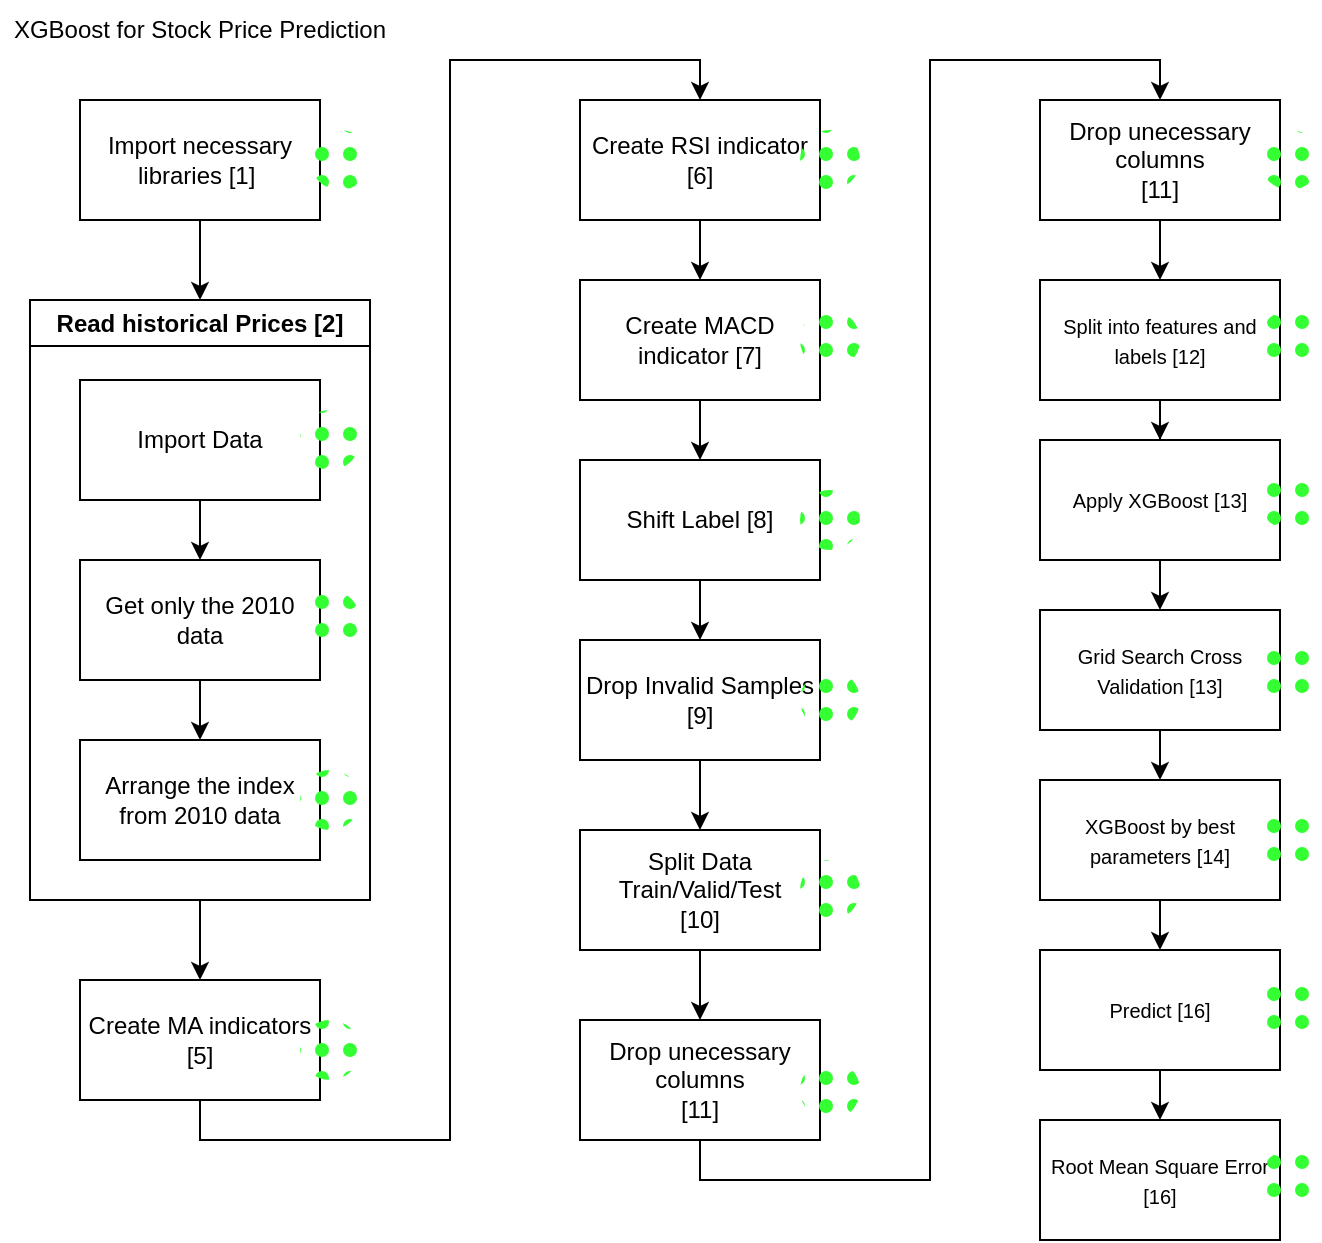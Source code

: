 <mxfile version="20.6.2" type="device" pages="2"><diagram id="gmq6lWl3ugfJKE0xBw8H" name="Full Process"><mxGraphModel dx="978" dy="636" grid="1" gridSize="10" guides="1" tooltips="1" connect="1" arrows="1" fold="1" page="1" pageScale="1" pageWidth="1400" pageHeight="850" math="0" shadow="0"><root><mxCell id="0"/><mxCell id="1" parent="0"/><mxCell id="wt45lhafyj00GfXWhug7-1" value="XGBoost for Stock Price Prediction" style="text;html=1;strokeColor=none;fillColor=none;align=center;verticalAlign=middle;whiteSpace=wrap;rounded=0;" vertex="1" parent="1"><mxGeometry x="10" y="10" width="200" height="30" as="geometry"/></mxCell><mxCell id="wt45lhafyj00GfXWhug7-28" style="edgeStyle=orthogonalEdgeStyle;rounded=0;orthogonalLoop=1;jettySize=auto;html=1;exitX=0.5;exitY=1;exitDx=0;exitDy=0;entryX=0.5;entryY=0;entryDx=0;entryDy=0;entryPerimeter=0;" edge="1" parent="1" source="wt45lhafyj00GfXWhug7-2" target="wt45lhafyj00GfXWhug7-20"><mxGeometry relative="1" as="geometry"/></mxCell><mxCell id="wt45lhafyj00GfXWhug7-2" value="Read historical Prices [2]" style="swimlane;whiteSpace=wrap;html=1;" vertex="1" parent="1"><mxGeometry x="25" y="160" width="170" height="300" as="geometry"/></mxCell><mxCell id="wt45lhafyj00GfXWhug7-3" value="Import Data" style="rounded=0;whiteSpace=wrap;html=1;" vertex="1" parent="wt45lhafyj00GfXWhug7-2"><mxGeometry x="25" y="40" width="120" height="60" as="geometry"/></mxCell><mxCell id="wt45lhafyj00GfXWhug7-4" value="Get only the 2010 data" style="rounded=0;whiteSpace=wrap;html=1;" vertex="1" parent="wt45lhafyj00GfXWhug7-2"><mxGeometry x="25" y="130" width="120" height="60" as="geometry"/></mxCell><mxCell id="wt45lhafyj00GfXWhug7-6" value="Arrange the index from 2010 data" style="rounded=0;whiteSpace=wrap;html=1;" vertex="1" parent="wt45lhafyj00GfXWhug7-2"><mxGeometry x="25" y="220" width="120" height="60" as="geometry"/></mxCell><mxCell id="wt45lhafyj00GfXWhug7-5" value="" style="edgeStyle=orthogonalEdgeStyle;rounded=0;orthogonalLoop=1;jettySize=auto;html=1;" edge="1" parent="wt45lhafyj00GfXWhug7-2" source="wt45lhafyj00GfXWhug7-3" target="wt45lhafyj00GfXWhug7-4"><mxGeometry relative="1" as="geometry"/></mxCell><mxCell id="wt45lhafyj00GfXWhug7-8" value="" style="edgeStyle=orthogonalEdgeStyle;rounded=0;orthogonalLoop=1;jettySize=auto;html=1;" edge="1" parent="wt45lhafyj00GfXWhug7-2" source="wt45lhafyj00GfXWhug7-4" target="wt45lhafyj00GfXWhug7-6"><mxGeometry relative="1" as="geometry"/></mxCell><mxCell id="rxC-zJSUcqknU0AErDC9-2" value="" style="html=1;verticalLabelPosition=bottom;labelBackgroundColor=#ffffff;verticalAlign=top;shadow=0;dashed=0;strokeWidth=2;shape=mxgraph.ios7.misc.select;fillColor=#33FF33;strokeColor=none;sketch=0;fontSize=20;fillStyle=dots;perimeterSpacing=0;" vertex="1" parent="wt45lhafyj00GfXWhug7-2"><mxGeometry x="135" y="55" width="30" height="30" as="geometry"/></mxCell><mxCell id="rxC-zJSUcqknU0AErDC9-3" value="" style="html=1;verticalLabelPosition=bottom;labelBackgroundColor=#ffffff;verticalAlign=top;shadow=0;dashed=0;strokeWidth=2;shape=mxgraph.ios7.misc.select;fillColor=#33FF33;strokeColor=none;sketch=0;fontSize=20;fillStyle=dots;perimeterSpacing=0;" vertex="1" parent="wt45lhafyj00GfXWhug7-2"><mxGeometry x="135" y="145" width="30" height="30" as="geometry"/></mxCell><mxCell id="rxC-zJSUcqknU0AErDC9-4" value="" style="html=1;verticalLabelPosition=bottom;labelBackgroundColor=#ffffff;verticalAlign=top;shadow=0;dashed=0;strokeWidth=2;shape=mxgraph.ios7.misc.select;fillColor=#33FF33;strokeColor=none;sketch=0;fontSize=20;fillStyle=dots;perimeterSpacing=0;" vertex="1" parent="wt45lhafyj00GfXWhug7-2"><mxGeometry x="135" y="235" width="30" height="30" as="geometry"/></mxCell><mxCell id="wt45lhafyj00GfXWhug7-12" style="edgeStyle=orthogonalEdgeStyle;rounded=0;orthogonalLoop=1;jettySize=auto;html=1;entryX=0.5;entryY=0;entryDx=0;entryDy=0;" edge="1" parent="1" source="wt45lhafyj00GfXWhug7-10" target="wt45lhafyj00GfXWhug7-2"><mxGeometry relative="1" as="geometry"/></mxCell><mxCell id="wt45lhafyj00GfXWhug7-10" value="Import necessary libraries [1]&amp;nbsp;" style="rounded=0;whiteSpace=wrap;html=1;points=[[0,0,0,0,0],[0,0.25,0,0,0],[0,0.5,0,0,0],[0,0.75,0,0,0],[0,1,0,0,0],[0.25,0,0,0,0],[0.25,1,0,0,0],[0.5,0,0,0,0],[0.5,1,0,0,0],[0.75,0,0,0,0],[0.75,1,0,0,0],[1,0,0,0,0],[1,0.25,0,0,0],[1,0.5,0,0,0],[1,0.75,0,0,0],[1,1,0,0,0]];" vertex="1" parent="1"><mxGeometry x="50" y="60" width="120" height="60" as="geometry"/></mxCell><mxCell id="4cKd3FUTpiYzx40zGEt3-1" style="edgeStyle=orthogonalEdgeStyle;rounded=0;orthogonalLoop=1;jettySize=auto;html=1;exitX=0.5;exitY=1;exitDx=0;exitDy=0;exitPerimeter=0;entryX=0.5;entryY=0;entryDx=0;entryDy=0;entryPerimeter=0;" edge="1" parent="1" source="wt45lhafyj00GfXWhug7-20" target="3kpHIttb-nBs4AYDKkX8-1"><mxGeometry relative="1" as="geometry"/></mxCell><mxCell id="wt45lhafyj00GfXWhug7-20" value="Create MA indicators [5]" style="rounded=0;whiteSpace=wrap;html=1;points=[[0,0,0,0,0],[0,0.25,0,0,0],[0,0.5,0,0,0],[0,0.75,0,0,0],[0,1,0,0,0],[0.25,0,0,0,0],[0.25,1,0,0,0],[0.5,0,0,0,0],[0.5,1,0,0,0],[0.75,0,0,0,0],[0.75,1,0,0,0],[1,0,0,0,0],[1,0.25,0,0,0],[1,0.5,0,0,0],[1,0.75,0,0,0],[1,1,0,0,0]];" vertex="1" parent="1"><mxGeometry x="50" y="500" width="120" height="60" as="geometry"/></mxCell><mxCell id="4cKd3FUTpiYzx40zGEt3-3" style="edgeStyle=orthogonalEdgeStyle;rounded=0;orthogonalLoop=1;jettySize=auto;html=1;exitX=0.5;exitY=1;exitDx=0;exitDy=0;exitPerimeter=0;entryX=0.5;entryY=0;entryDx=0;entryDy=0;entryPerimeter=0;" edge="1" parent="1" source="3kpHIttb-nBs4AYDKkX8-1" target="4cKd3FUTpiYzx40zGEt3-2"><mxGeometry relative="1" as="geometry"/></mxCell><mxCell id="3kpHIttb-nBs4AYDKkX8-1" value="Create RSI indicator [6]" style="rounded=0;whiteSpace=wrap;html=1;points=[[0,0,0,0,0],[0,0.25,0,0,0],[0,0.5,0,0,0],[0,0.75,0,0,0],[0,1,0,0,0],[0.25,0,0,0,0],[0.25,1,0,0,0],[0.5,0,0,0,0],[0.5,1,0,0,0],[0.75,0,0,0,0],[0.75,1,0,0,0],[1,0,0,0,0],[1,0.25,0,0,0],[1,0.5,0,0,0],[1,0.75,0,0,0],[1,1,0,0,0]];" vertex="1" parent="1"><mxGeometry x="300" y="60" width="120" height="60" as="geometry"/></mxCell><mxCell id="27b4RKKOB-dl3qmHyFSi-2" value="" style="edgeStyle=orthogonalEdgeStyle;rounded=0;orthogonalLoop=1;jettySize=auto;html=1;" edge="1" parent="1" source="4cKd3FUTpiYzx40zGEt3-2" target="27b4RKKOB-dl3qmHyFSi-1"><mxGeometry relative="1" as="geometry"/></mxCell><mxCell id="4cKd3FUTpiYzx40zGEt3-2" value="Create MACD indicator [7]" style="rounded=0;whiteSpace=wrap;html=1;points=[[0,0,0,0,0],[0,0.25,0,0,0],[0,0.5,0,0,0],[0,0.75,0,0,0],[0,1,0,0,0],[0.25,0,0,0,0],[0.25,1,0,0,0],[0.5,0,0,0,0],[0.5,1,0,0,0],[0.75,0,0,0,0],[0.75,1,0,0,0],[1,0,0,0,0],[1,0.25,0,0,0],[1,0.5,0,0,0],[1,0.75,0,0,0],[1,1,0,0,0]];" vertex="1" parent="1"><mxGeometry x="300" y="150" width="120" height="60" as="geometry"/></mxCell><mxCell id="27b4RKKOB-dl3qmHyFSi-4" value="" style="edgeStyle=orthogonalEdgeStyle;rounded=0;orthogonalLoop=1;jettySize=auto;html=1;" edge="1" parent="1" source="27b4RKKOB-dl3qmHyFSi-1" target="27b4RKKOB-dl3qmHyFSi-3"><mxGeometry relative="1" as="geometry"/></mxCell><mxCell id="27b4RKKOB-dl3qmHyFSi-1" value="Shift Label [8]" style="rounded=0;whiteSpace=wrap;html=1;points=[[0,0,0,0,0],[0,0.25,0,0,0],[0,0.5,0,0,0],[0,0.75,0,0,0],[0,1,0,0,0],[0.25,0,0,0,0],[0.25,1,0,0,0],[0.5,0,0,0,0],[0.5,1,0,0,0],[0.75,0,0,0,0],[0.75,1,0,0,0],[1,0,0,0,0],[1,0.25,0,0,0],[1,0.5,0,0,0],[1,0.75,0,0,0],[1,1,0,0,0]];" vertex="1" parent="1"><mxGeometry x="300" y="240" width="120" height="60" as="geometry"/></mxCell><mxCell id="27b4RKKOB-dl3qmHyFSi-6" value="" style="edgeStyle=orthogonalEdgeStyle;rounded=0;orthogonalLoop=1;jettySize=auto;html=1;" edge="1" parent="1" source="27b4RKKOB-dl3qmHyFSi-3" target="27b4RKKOB-dl3qmHyFSi-5"><mxGeometry relative="1" as="geometry"/></mxCell><mxCell id="27b4RKKOB-dl3qmHyFSi-3" value="Drop Invalid Samples [9]" style="rounded=0;whiteSpace=wrap;html=1;points=[[0,0,0,0,0],[0,0.25,0,0,0],[0,0.5,0,0,0],[0,0.75,0,0,0],[0,1,0,0,0],[0.25,0,0,0,0],[0.25,1,0,0,0],[0.5,0,0,0,0],[0.5,1,0,0,0],[0.75,0,0,0,0],[0.75,1,0,0,0],[1,0,0,0,0],[1,0.25,0,0,0],[1,0.5,0,0,0],[1,0.75,0,0,0],[1,1,0,0,0]];" vertex="1" parent="1"><mxGeometry x="300" y="330" width="120" height="60" as="geometry"/></mxCell><mxCell id="zRHU1cuOsLf-tuHWfRai-2" value="" style="edgeStyle=orthogonalEdgeStyle;rounded=0;orthogonalLoop=1;jettySize=auto;html=1;" edge="1" parent="1" source="27b4RKKOB-dl3qmHyFSi-5" target="zRHU1cuOsLf-tuHWfRai-1"><mxGeometry relative="1" as="geometry"/></mxCell><mxCell id="27b4RKKOB-dl3qmHyFSi-5" value="Split Data&lt;br&gt;Train/Valid/Test&lt;br&gt;[10]" style="rounded=0;whiteSpace=wrap;html=1;points=[[0,0,0,0,0],[0,0.25,0,0,0],[0,0.5,0,0,0],[0,0.75,0,0,0],[0,1,0,0,0],[0.25,0,0,0,0],[0.25,1,0,0,0],[0.5,0,0,0,0],[0.5,1,0,0,0],[0.75,0,0,0,0],[0.75,1,0,0,0],[1,0,0,0,0],[1,0.25,0,0,0],[1,0.5,0,0,0],[1,0.75,0,0,0],[1,1,0,0,0]];" vertex="1" parent="1"><mxGeometry x="300" y="425" width="120" height="60" as="geometry"/></mxCell><mxCell id="rxC-zJSUcqknU0AErDC9-14" value="" style="edgeStyle=orthogonalEdgeStyle;rounded=0;orthogonalLoop=1;jettySize=auto;html=1;entryX=0.5;entryY=0;entryDx=0;entryDy=0;entryPerimeter=0;exitX=0.5;exitY=1;exitDx=0;exitDy=0;exitPerimeter=0;" edge="1" parent="1" source="zRHU1cuOsLf-tuHWfRai-1" target="rxC-zJSUcqknU0AErDC9-13"><mxGeometry relative="1" as="geometry"/></mxCell><mxCell id="zRHU1cuOsLf-tuHWfRai-1" value="Drop unecessary columns&lt;br&gt;[11]" style="rounded=0;whiteSpace=wrap;html=1;points=[[0,0,0,0,0],[0,0.25,0,0,0],[0,0.5,0,0,0],[0,0.75,0,0,0],[0,1,0,0,0],[0.25,0,0,0,0],[0.25,1,0,0,0],[0.5,0,0,0,0],[0.5,1,0,0,0],[0.75,0,0,0,0],[0.75,1,0,0,0],[1,0,0,0,0],[1,0.25,0,0,0],[1,0.5,0,0,0],[1,0.75,0,0,0],[1,1,0,0,0]];" vertex="1" parent="1"><mxGeometry x="300" y="520" width="120" height="60" as="geometry"/></mxCell><mxCell id="rxC-zJSUcqknU0AErDC9-5" value="" style="html=1;verticalLabelPosition=bottom;labelBackgroundColor=#ffffff;verticalAlign=top;shadow=0;dashed=0;strokeWidth=2;shape=mxgraph.ios7.misc.select;fillColor=#33FF33;strokeColor=none;sketch=0;fontSize=20;fillStyle=dots;perimeterSpacing=0;" vertex="1" parent="1"><mxGeometry x="165" y="75" width="30" height="30" as="geometry"/></mxCell><mxCell id="rxC-zJSUcqknU0AErDC9-6" value="" style="html=1;verticalLabelPosition=bottom;labelBackgroundColor=#ffffff;verticalAlign=top;shadow=0;dashed=0;strokeWidth=2;shape=mxgraph.ios7.misc.select;fillColor=#33FF33;strokeColor=none;sketch=0;fontSize=20;fillStyle=dots;perimeterSpacing=0;" vertex="1" parent="1"><mxGeometry x="160" y="520" width="30" height="30" as="geometry"/></mxCell><mxCell id="rxC-zJSUcqknU0AErDC9-7" value="" style="html=1;verticalLabelPosition=bottom;labelBackgroundColor=#ffffff;verticalAlign=top;shadow=0;dashed=0;strokeWidth=2;shape=mxgraph.ios7.misc.select;fillColor=#33FF33;strokeColor=none;sketch=0;fontSize=20;fillStyle=dots;perimeterSpacing=0;" vertex="1" parent="1"><mxGeometry x="410" y="75" width="30" height="30" as="geometry"/></mxCell><mxCell id="rxC-zJSUcqknU0AErDC9-8" value="" style="html=1;verticalLabelPosition=bottom;labelBackgroundColor=#ffffff;verticalAlign=top;shadow=0;dashed=0;strokeWidth=2;shape=mxgraph.ios7.misc.select;fillColor=#33FF33;strokeColor=none;sketch=0;fontSize=20;fillStyle=dots;perimeterSpacing=0;" vertex="1" parent="1"><mxGeometry x="410" y="165" width="30" height="30" as="geometry"/></mxCell><mxCell id="rxC-zJSUcqknU0AErDC9-9" value="" style="html=1;verticalLabelPosition=bottom;labelBackgroundColor=#ffffff;verticalAlign=top;shadow=0;dashed=0;strokeWidth=2;shape=mxgraph.ios7.misc.select;fillColor=#33FF33;strokeColor=none;sketch=0;fontSize=20;fillStyle=dots;perimeterSpacing=0;" vertex="1" parent="1"><mxGeometry x="410" y="255" width="30" height="30" as="geometry"/></mxCell><mxCell id="rxC-zJSUcqknU0AErDC9-10" value="" style="html=1;verticalLabelPosition=bottom;labelBackgroundColor=#ffffff;verticalAlign=top;shadow=0;dashed=0;strokeWidth=2;shape=mxgraph.ios7.misc.select;fillColor=#33FF33;strokeColor=none;sketch=0;fontSize=20;fillStyle=dots;perimeterSpacing=0;" vertex="1" parent="1"><mxGeometry x="410" y="345" width="30" height="30" as="geometry"/></mxCell><mxCell id="rxC-zJSUcqknU0AErDC9-11" value="" style="html=1;verticalLabelPosition=bottom;labelBackgroundColor=#ffffff;verticalAlign=top;shadow=0;dashed=0;strokeWidth=2;shape=mxgraph.ios7.misc.select;fillColor=#33FF33;strokeColor=none;sketch=0;fontSize=20;fillStyle=dots;perimeterSpacing=0;" vertex="1" parent="1"><mxGeometry x="410" y="440" width="30" height="30" as="geometry"/></mxCell><mxCell id="rxC-zJSUcqknU0AErDC9-12" value="" style="html=1;verticalLabelPosition=bottom;labelBackgroundColor=#ffffff;verticalAlign=top;shadow=0;dashed=0;strokeWidth=2;shape=mxgraph.ios7.misc.select;fillColor=#33FF33;strokeColor=none;sketch=0;fontSize=20;fillStyle=dots;perimeterSpacing=0;" vertex="1" parent="1"><mxGeometry x="410" y="540" width="30" height="30" as="geometry"/></mxCell><mxCell id="rxC-zJSUcqknU0AErDC9-16" value="" style="edgeStyle=orthogonalEdgeStyle;rounded=0;orthogonalLoop=1;jettySize=auto;html=1;exitX=0.5;exitY=1;exitDx=0;exitDy=0;exitPerimeter=0;" edge="1" parent="1" source="rxC-zJSUcqknU0AErDC9-13" target="rxC-zJSUcqknU0AErDC9-15"><mxGeometry relative="1" as="geometry"/></mxCell><mxCell id="rxC-zJSUcqknU0AErDC9-13" value="Drop unecessary columns&lt;br&gt;[11]" style="rounded=0;whiteSpace=wrap;html=1;points=[[0,0,0,0,0],[0,0.25,0,0,0],[0,0.5,0,0,0],[0,0.75,0,0,0],[0,1,0,0,0],[0.25,0,0,0,0],[0.25,1,0,0,0],[0.5,0,0,0,0],[0.5,1,0,0,0],[0.75,0,0,0,0],[0.75,1,0,0,0],[1,0,0,0,0],[1,0.25,0,0,0],[1,0.5,0,0,0],[1,0.75,0,0,0],[1,1,0,0,0]];" vertex="1" parent="1"><mxGeometry x="530" y="60" width="120" height="60" as="geometry"/></mxCell><mxCell id="rxC-zJSUcqknU0AErDC9-18" value="" style="edgeStyle=orthogonalEdgeStyle;rounded=0;orthogonalLoop=1;jettySize=auto;html=1;fontSize=10;" edge="1" parent="1" source="rxC-zJSUcqknU0AErDC9-15" target="rxC-zJSUcqknU0AErDC9-17"><mxGeometry relative="1" as="geometry"/></mxCell><mxCell id="rxC-zJSUcqknU0AErDC9-15" value="&lt;font style=&quot;font-size: 10px;&quot;&gt;Split into features and labels [12]&lt;/font&gt;" style="rounded=0;whiteSpace=wrap;html=1;points=[[0,0,0,0,0],[0,0.25,0,0,0],[0,0.5,0,0,0],[0,0.75,0,0,0],[0,1,0,0,0],[0.25,0,0,0,0],[0.25,1,0,0,0],[0.5,0,0,0,0],[0.5,1,0,0,0],[0.75,0,0,0,0],[0.75,1,0,0,0],[1,0,0,0,0],[1,0.25,0,0,0],[1,0.5,0,0,0],[1,0.75,0,0,0],[1,1,0,0,0]];" vertex="1" parent="1"><mxGeometry x="530" y="150" width="120" height="60" as="geometry"/></mxCell><mxCell id="rxC-zJSUcqknU0AErDC9-20" value="" style="edgeStyle=orthogonalEdgeStyle;rounded=0;orthogonalLoop=1;jettySize=auto;html=1;fontSize=10;" edge="1" parent="1" source="rxC-zJSUcqknU0AErDC9-17" target="rxC-zJSUcqknU0AErDC9-19"><mxGeometry relative="1" as="geometry"/></mxCell><mxCell id="rxC-zJSUcqknU0AErDC9-17" value="&lt;font style=&quot;font-size: 10px;&quot;&gt;Apply XGBoost [13]&lt;/font&gt;" style="rounded=0;whiteSpace=wrap;html=1;points=[[0,0,0,0,0],[0,0.25,0,0,0],[0,0.5,0,0,0],[0,0.75,0,0,0],[0,1,0,0,0],[0.25,0,0,0,0],[0.25,1,0,0,0],[0.5,0,0,0,0],[0.5,1,0,0,0],[0.75,0,0,0,0],[0.75,1,0,0,0],[1,0,0,0,0],[1,0.25,0,0,0],[1,0.5,0,0,0],[1,0.75,0,0,0],[1,1,0,0,0]];" vertex="1" parent="1"><mxGeometry x="530" y="230" width="120" height="60" as="geometry"/></mxCell><mxCell id="rxC-zJSUcqknU0AErDC9-22" value="" style="edgeStyle=orthogonalEdgeStyle;rounded=0;orthogonalLoop=1;jettySize=auto;html=1;fontSize=10;" edge="1" parent="1" source="rxC-zJSUcqknU0AErDC9-19" target="rxC-zJSUcqknU0AErDC9-21"><mxGeometry relative="1" as="geometry"/></mxCell><mxCell id="rxC-zJSUcqknU0AErDC9-19" value="&lt;font style=&quot;font-size: 10px;&quot;&gt;Grid Search Cross Validation [13]&lt;/font&gt;" style="rounded=0;whiteSpace=wrap;html=1;points=[[0,0,0,0,0],[0,0.25,0,0,0],[0,0.5,0,0,0],[0,0.75,0,0,0],[0,1,0,0,0],[0.25,0,0,0,0],[0.25,1,0,0,0],[0.5,0,0,0,0],[0.5,1,0,0,0],[0.75,0,0,0,0],[0.75,1,0,0,0],[1,0,0,0,0],[1,0.25,0,0,0],[1,0.5,0,0,0],[1,0.75,0,0,0],[1,1,0,0,0]];" vertex="1" parent="1"><mxGeometry x="530" y="315" width="120" height="60" as="geometry"/></mxCell><mxCell id="rxC-zJSUcqknU0AErDC9-24" value="" style="edgeStyle=orthogonalEdgeStyle;rounded=0;orthogonalLoop=1;jettySize=auto;html=1;fontSize=10;" edge="1" parent="1" source="rxC-zJSUcqknU0AErDC9-21" target="rxC-zJSUcqknU0AErDC9-23"><mxGeometry relative="1" as="geometry"/></mxCell><mxCell id="rxC-zJSUcqknU0AErDC9-21" value="&lt;font style=&quot;font-size: 10px;&quot;&gt;XGBoost by best parameters [14]&lt;/font&gt;" style="rounded=0;whiteSpace=wrap;html=1;points=[[0,0,0,0,0],[0,0.25,0,0,0],[0,0.5,0,0,0],[0,0.75,0,0,0],[0,1,0,0,0],[0.25,0,0,0,0],[0.25,1,0,0,0],[0.5,0,0,0,0],[0.5,1,0,0,0],[0.75,0,0,0,0],[0.75,1,0,0,0],[1,0,0,0,0],[1,0.25,0,0,0],[1,0.5,0,0,0],[1,0.75,0,0,0],[1,1,0,0,0]];" vertex="1" parent="1"><mxGeometry x="530" y="400" width="120" height="60" as="geometry"/></mxCell><mxCell id="VNGrkxyGaqmNoQx_S0s0-2" value="" style="edgeStyle=orthogonalEdgeStyle;rounded=0;orthogonalLoop=1;jettySize=auto;html=1;fontSize=10;" edge="1" parent="1" source="rxC-zJSUcqknU0AErDC9-23" target="VNGrkxyGaqmNoQx_S0s0-1"><mxGeometry relative="1" as="geometry"/></mxCell><mxCell id="rxC-zJSUcqknU0AErDC9-23" value="&lt;font style=&quot;font-size: 10px;&quot;&gt;Predict [16]&lt;/font&gt;" style="rounded=0;whiteSpace=wrap;html=1;points=[[0,0,0,0,0],[0,0.25,0,0,0],[0,0.5,0,0,0],[0,0.75,0,0,0],[0,1,0,0,0],[0.25,0,0,0,0],[0.25,1,0,0,0],[0.5,0,0,0,0],[0.5,1,0,0,0],[0.75,0,0,0,0],[0.75,1,0,0,0],[1,0,0,0,0],[1,0.25,0,0,0],[1,0.5,0,0,0],[1,0.75,0,0,0],[1,1,0,0,0]];" vertex="1" parent="1"><mxGeometry x="530" y="485" width="120" height="60" as="geometry"/></mxCell><mxCell id="VNGrkxyGaqmNoQx_S0s0-1" value="&lt;font style=&quot;font-size: 10px;&quot;&gt;Root Mean Square Error [16]&lt;/font&gt;" style="rounded=0;whiteSpace=wrap;html=1;points=[[0,0,0,0,0],[0,0.25,0,0,0],[0,0.5,0,0,0],[0,0.75,0,0,0],[0,1,0,0,0],[0.25,0,0,0,0],[0.25,1,0,0,0],[0.5,0,0,0,0],[0.5,1,0,0,0],[0.75,0,0,0,0],[0.75,1,0,0,0],[1,0,0,0,0],[1,0.25,0,0,0],[1,0.5,0,0,0],[1,0.75,0,0,0],[1,1,0,0,0]];" vertex="1" parent="1"><mxGeometry x="530" y="570" width="120" height="60" as="geometry"/></mxCell><mxCell id="VNGrkxyGaqmNoQx_S0s0-3" value="" style="html=1;verticalLabelPosition=bottom;labelBackgroundColor=#ffffff;verticalAlign=top;shadow=0;dashed=0;strokeWidth=2;shape=mxgraph.ios7.misc.select;fillColor=#33FF33;strokeColor=none;sketch=0;fontSize=20;fillStyle=dots;perimeterSpacing=0;" vertex="1" parent="1"><mxGeometry x="640" y="75" width="30" height="30" as="geometry"/></mxCell><mxCell id="VNGrkxyGaqmNoQx_S0s0-4" value="" style="html=1;verticalLabelPosition=bottom;labelBackgroundColor=#ffffff;verticalAlign=top;shadow=0;dashed=0;strokeWidth=2;shape=mxgraph.ios7.misc.select;fillColor=#33FF33;strokeColor=none;sketch=0;fontSize=20;fillStyle=dots;perimeterSpacing=0;" vertex="1" parent="1"><mxGeometry x="640" y="165" width="30" height="30" as="geometry"/></mxCell><mxCell id="VNGrkxyGaqmNoQx_S0s0-5" value="" style="html=1;verticalLabelPosition=bottom;labelBackgroundColor=#ffffff;verticalAlign=top;shadow=0;dashed=0;strokeWidth=2;shape=mxgraph.ios7.misc.select;fillColor=#33FF33;strokeColor=none;sketch=0;fontSize=20;fillStyle=dots;perimeterSpacing=0;" vertex="1" parent="1"><mxGeometry x="640" y="245" width="30" height="30" as="geometry"/></mxCell><mxCell id="VNGrkxyGaqmNoQx_S0s0-6" value="" style="html=1;verticalLabelPosition=bottom;labelBackgroundColor=#ffffff;verticalAlign=top;shadow=0;dashed=0;strokeWidth=2;shape=mxgraph.ios7.misc.select;fillColor=#33FF33;strokeColor=none;sketch=0;fontSize=20;fillStyle=dots;perimeterSpacing=0;" vertex="1" parent="1"><mxGeometry x="640" y="330" width="30" height="30" as="geometry"/></mxCell><mxCell id="VNGrkxyGaqmNoQx_S0s0-7" value="" style="html=1;verticalLabelPosition=bottom;labelBackgroundColor=#ffffff;verticalAlign=top;shadow=0;dashed=0;strokeWidth=2;shape=mxgraph.ios7.misc.select;fillColor=#33FF33;strokeColor=none;sketch=0;fontSize=20;fillStyle=dots;perimeterSpacing=0;" vertex="1" parent="1"><mxGeometry x="640" y="415" width="30" height="30" as="geometry"/></mxCell><mxCell id="VNGrkxyGaqmNoQx_S0s0-8" value="" style="html=1;verticalLabelPosition=bottom;labelBackgroundColor=#ffffff;verticalAlign=top;shadow=0;dashed=0;strokeWidth=2;shape=mxgraph.ios7.misc.select;fillColor=#33FF33;strokeColor=none;sketch=0;fontSize=20;fillStyle=dots;perimeterSpacing=0;" vertex="1" parent="1"><mxGeometry x="640" y="500" width="30" height="30" as="geometry"/></mxCell><mxCell id="VNGrkxyGaqmNoQx_S0s0-9" value="" style="html=1;verticalLabelPosition=bottom;labelBackgroundColor=#ffffff;verticalAlign=top;shadow=0;dashed=0;strokeWidth=2;shape=mxgraph.ios7.misc.select;fillColor=#33FF33;strokeColor=none;sketch=0;fontSize=20;fillStyle=dots;perimeterSpacing=0;" vertex="1" parent="1"><mxGeometry x="640" y="585" width="30" height="30" as="geometry"/></mxCell></root></mxGraphModel></diagram><diagram id="7mNhrT0Zp7im51MQU-14" name="Data Visualizations"><mxGraphModel dx="869" dy="566" grid="1" gridSize="10" guides="1" tooltips="1" connect="1" arrows="1" fold="1" page="1" pageScale="1" pageWidth="1400" pageHeight="850" math="0" shadow="0"><root><mxCell id="0"/><mxCell id="1" parent="0"/><mxCell id="hSn05ziKlifQ6DqeDQz6-1" value="Data Visualization" style="swimlane;whiteSpace=wrap;html=1;" vertex="1" parent="1"><mxGeometry x="30" y="50" width="170" height="620" as="geometry"/></mxCell><mxCell id="hSn05ziKlifQ6DqeDQz6-2" value="OHLC Chart [3]" style="rounded=0;whiteSpace=wrap;html=1;" vertex="1" parent="hSn05ziKlifQ6DqeDQz6-1"><mxGeometry x="25" y="40" width="120" height="60" as="geometry"/></mxCell><mxCell id="hSn05ziKlifQ6DqeDQz6-3" value="Scatter Plot [3]" style="rounded=0;whiteSpace=wrap;html=1;" vertex="1" parent="hSn05ziKlifQ6DqeDQz6-1"><mxGeometry x="25" y="130" width="120" height="60" as="geometry"/></mxCell><mxCell id="rjzY0L3cI6VGJhR6wheF-3" value="" style="edgeStyle=orthogonalEdgeStyle;rounded=0;orthogonalLoop=1;jettySize=auto;html=1;fontSize=10;" edge="1" parent="hSn05ziKlifQ6DqeDQz6-1" source="hSn05ziKlifQ6DqeDQz6-4" target="hSn05ziKlifQ6DqeDQz6-7"><mxGeometry relative="1" as="geometry"/></mxCell><mxCell id="hSn05ziKlifQ6DqeDQz6-4" value="Decomposition [4]" style="rounded=0;whiteSpace=wrap;html=1;" vertex="1" parent="hSn05ziKlifQ6DqeDQz6-1"><mxGeometry x="25" y="220" width="120" height="60" as="geometry"/></mxCell><mxCell id="hSn05ziKlifQ6DqeDQz6-5" value="" style="edgeStyle=orthogonalEdgeStyle;rounded=0;orthogonalLoop=1;jettySize=auto;html=1;" edge="1" parent="hSn05ziKlifQ6DqeDQz6-1" source="hSn05ziKlifQ6DqeDQz6-2" target="hSn05ziKlifQ6DqeDQz6-3"><mxGeometry relative="1" as="geometry"/></mxCell><mxCell id="hSn05ziKlifQ6DqeDQz6-6" value="" style="edgeStyle=orthogonalEdgeStyle;rounded=0;orthogonalLoop=1;jettySize=auto;html=1;" edge="1" parent="hSn05ziKlifQ6DqeDQz6-1" source="hSn05ziKlifQ6DqeDQz6-3" target="hSn05ziKlifQ6DqeDQz6-4"><mxGeometry relative="1" as="geometry"/></mxCell><mxCell id="rjzY0L3cI6VGJhR6wheF-4" value="" style="edgeStyle=orthogonalEdgeStyle;rounded=0;orthogonalLoop=1;jettySize=auto;html=1;fontSize=10;" edge="1" parent="hSn05ziKlifQ6DqeDQz6-1" source="hSn05ziKlifQ6DqeDQz6-7" target="7Mf0Aok-1zlnqoX_Dtcx-1"><mxGeometry relative="1" as="geometry"/></mxCell><mxCell id="hSn05ziKlifQ6DqeDQz6-7" value="Scatterplot MA indicators [5]" style="rounded=0;whiteSpace=wrap;html=1;" vertex="1" parent="hSn05ziKlifQ6DqeDQz6-1"><mxGeometry x="25" y="310" width="120" height="60" as="geometry"/></mxCell><mxCell id="rjzY0L3cI6VGJhR6wheF-5" value="" style="edgeStyle=orthogonalEdgeStyle;rounded=0;orthogonalLoop=1;jettySize=auto;html=1;fontSize=10;" edge="1" parent="hSn05ziKlifQ6DqeDQz6-1" source="7Mf0Aok-1zlnqoX_Dtcx-1" target="bFarrtZeo1s8Exu098al-1"><mxGeometry relative="1" as="geometry"/></mxCell><mxCell id="7Mf0Aok-1zlnqoX_Dtcx-1" value="Scatterplot RSI indicator [6]" style="rounded=0;whiteSpace=wrap;html=1;" vertex="1" parent="hSn05ziKlifQ6DqeDQz6-1"><mxGeometry x="25" y="400" width="120" height="60" as="geometry"/></mxCell><mxCell id="bFarrtZeo1s8Exu098al-1" value="Plot MACD indicator [7]" style="rounded=0;whiteSpace=wrap;html=1;" vertex="1" parent="hSn05ziKlifQ6DqeDQz6-1"><mxGeometry x="25" y="490" width="120" height="60" as="geometry"/></mxCell><mxCell id="sRHwQ69WTqwmBcj8EHRT-1" value="" style="rhombus;whiteSpace=wrap;html=1;" vertex="1" parent="hSn05ziKlifQ6DqeDQz6-1"><mxGeometry x="45" y="580" width="80" height="80" as="geometry"/></mxCell><mxCell id="sRHwQ69WTqwmBcj8EHRT-2" value="" style="swimlane;whiteSpace=wrap;html=1;startSize=0;" vertex="1" parent="1"><mxGeometry x="260" y="50" width="170" height="390" as="geometry"/></mxCell><mxCell id="sRHwQ69WTqwmBcj8EHRT-3" value="Plot Train/Valid/Test [10]" style="rounded=0;whiteSpace=wrap;html=1;" vertex="1" parent="sRHwQ69WTqwmBcj8EHRT-2"><mxGeometry x="25" y="40" width="120" height="60" as="geometry"/></mxCell><mxCell id="sRHwQ69WTqwmBcj8EHRT-4" value="Plot Feature Importance [15]" style="rounded=0;whiteSpace=wrap;html=1;" vertex="1" parent="sRHwQ69WTqwmBcj8EHRT-2"><mxGeometry x="25" y="130" width="120" height="60" as="geometry"/></mxCell><mxCell id="rjzY0L3cI6VGJhR6wheF-6" value="" style="edgeStyle=orthogonalEdgeStyle;rounded=0;orthogonalLoop=1;jettySize=auto;html=1;fontSize=10;" edge="1" parent="sRHwQ69WTqwmBcj8EHRT-2" source="sRHwQ69WTqwmBcj8EHRT-5" target="sRHwQ69WTqwmBcj8EHRT-8"><mxGeometry relative="1" as="geometry"/></mxCell><mxCell id="sRHwQ69WTqwmBcj8EHRT-5" value="Plot Predicted Values [15]" style="rounded=0;whiteSpace=wrap;html=1;" vertex="1" parent="sRHwQ69WTqwmBcj8EHRT-2"><mxGeometry x="25" y="220" width="120" height="60" as="geometry"/></mxCell><mxCell id="sRHwQ69WTqwmBcj8EHRT-6" value="" style="edgeStyle=orthogonalEdgeStyle;rounded=0;orthogonalLoop=1;jettySize=auto;html=1;" edge="1" parent="sRHwQ69WTqwmBcj8EHRT-2" source="sRHwQ69WTqwmBcj8EHRT-3" target="sRHwQ69WTqwmBcj8EHRT-4"><mxGeometry relative="1" as="geometry"/></mxCell><mxCell id="sRHwQ69WTqwmBcj8EHRT-7" value="" style="edgeStyle=orthogonalEdgeStyle;rounded=0;orthogonalLoop=1;jettySize=auto;html=1;" edge="1" parent="sRHwQ69WTqwmBcj8EHRT-2" source="sRHwQ69WTqwmBcj8EHRT-4" target="sRHwQ69WTqwmBcj8EHRT-5"><mxGeometry relative="1" as="geometry"/></mxCell><mxCell id="sRHwQ69WTqwmBcj8EHRT-8" value="Zoom In Predicted Values [15]" style="rounded=0;whiteSpace=wrap;html=1;" vertex="1" parent="sRHwQ69WTqwmBcj8EHRT-2"><mxGeometry x="25" y="310" width="120" height="60" as="geometry"/></mxCell><mxCell id="sRHwQ69WTqwmBcj8EHRT-12" value="" style="rhombus;whiteSpace=wrap;html=1;" vertex="1" parent="1"><mxGeometry x="316.25" y="20" width="57.5" height="60" as="geometry"/></mxCell></root></mxGraphModel></diagram></mxfile>